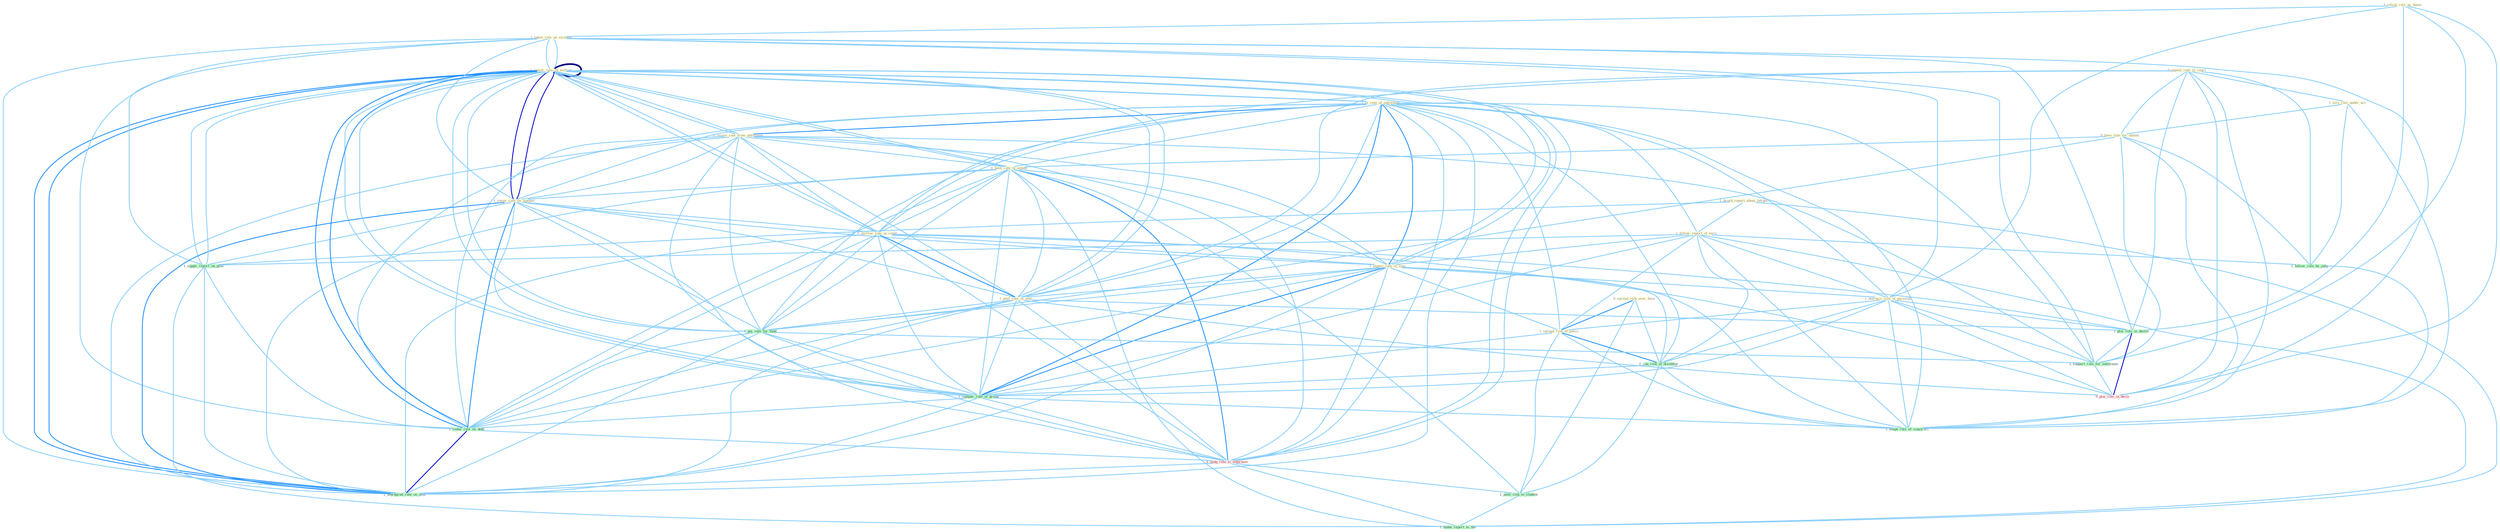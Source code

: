 Graph G{ 
    node
    [shape=polygon,style=filled,width=.5,height=.06,color="#BDFCC9",fixedsize=true,fontsize=4,
    fontcolor="#2f4f4f"];
    {node
    [color="#ffffe0", fontcolor="#8b7d6b"] "1_relish_role_as_home " "1_lower_rate_on_million " "1_brush_report_about_infight " "0_appeal_rule_in_court " "1_is_rate_of_entitynam " "1_issu_rule_under_act " "0_receiv_rate_from_entitynam " "0_have_rule_for_attend " "1_taken_role_on_strategi " "0_spread_risk_over_base " "0_have_rate_to_extent " "1_lower_rate_on_number " "1_follow_report_of_earn " "0_increas_rate_in_coupl " "1_expect_rate_of_loan " "1_downsiz_role_of_parastat " "1_spread_risk_of_polici " "1_post_rate_in_year "}
{node [color="#fff0f5", fontcolor="#b22222"] "0_nudg_rate_to_othernum " "0_plai_role_in_decis "}
edge [color="#B0E2FF"];

	"1_relish_role_as_home " -- "1_taken_role_on_strategi " [w="1", color="#87cefa" ];
	"1_relish_role_as_home " -- "1_downsiz_role_of_parastat " [w="1", color="#87cefa" ];
	"1_relish_role_as_home " -- "1_plai_role_in_declin " [w="1", color="#87cefa" ];
	"1_relish_role_as_home " -- "1_support_role_for_entitynam " [w="1", color="#87cefa" ];
	"1_relish_role_as_home " -- "0_plai_role_in_decis " [w="1", color="#87cefa" ];
	"1_lower_rate_on_million " -- "1_is_rate_of_entitynam " [w="1", color="#87cefa" ];
	"1_lower_rate_on_million " -- "0_receiv_rate_from_entitynam " [w="1", color="#87cefa" ];
	"1_lower_rate_on_million " -- "1_taken_role_on_strategi " [w="1", color="#87cefa" ];
	"1_lower_rate_on_million " -- "0_have_rate_to_extent " [w="1", color="#87cefa" ];
	"1_lower_rate_on_million " -- "1_lower_rate_on_number " [w="3", color="#0000cd" , len=0.6];
	"1_lower_rate_on_million " -- "0_increas_rate_in_coupl " [w="1", color="#87cefa" ];
	"1_lower_rate_on_million " -- "1_expect_rate_of_loan " [w="1", color="#87cefa" ];
	"1_lower_rate_on_million " -- "1_post_rate_in_year " [w="1", color="#87cefa" ];
	"1_lower_rate_on_million " -- "1_suppli_report_on_plan " [w="1", color="#87cefa" ];
	"1_lower_rate_on_million " -- "1_pai_rate_for_fund " [w="1", color="#87cefa" ];
	"1_lower_rate_on_million " -- "1_compar_rate_of_group " [w="1", color="#87cefa" ];
	"1_lower_rate_on_million " -- "1_reduc_rate_on_debt " [w="2", color="#1e90ff" , len=0.8];
	"1_lower_rate_on_million " -- "0_nudg_rate_to_othernum " [w="1", color="#87cefa" ];
	"1_lower_rate_on_million " -- "1_lower_rate_on_million " [w="4", style=bold, color="#000080", len=0.4];
	"1_lower_rate_on_million " -- "1_downgrad_rate_on_debt " [w="2", color="#1e90ff" , len=0.8];
	"1_brush_report_about_infight " -- "1_follow_report_of_earn " [w="1", color="#87cefa" ];
	"1_brush_report_about_infight " -- "1_suppli_report_on_plan " [w="1", color="#87cefa" ];
	"1_brush_report_about_infight " -- "1_make_report_to_the " [w="1", color="#87cefa" ];
	"0_appeal_rule_in_court " -- "1_issu_rule_under_act " [w="1", color="#87cefa" ];
	"0_appeal_rule_in_court " -- "0_have_rule_for_attend " [w="1", color="#87cefa" ];
	"0_appeal_rule_in_court " -- "0_increas_rate_in_coupl " [w="1", color="#87cefa" ];
	"0_appeal_rule_in_court " -- "1_post_rate_in_year " [w="1", color="#87cefa" ];
	"0_appeal_rule_in_court " -- "1_plai_role_in_declin " [w="1", color="#87cefa" ];
	"0_appeal_rule_in_court " -- "1_follow_rule_by_judg " [w="1", color="#87cefa" ];
	"0_appeal_rule_in_court " -- "0_plai_role_in_decis " [w="1", color="#87cefa" ];
	"0_appeal_rule_in_court " -- "1_adopt_rule_of_construct " [w="1", color="#87cefa" ];
	"1_is_rate_of_entitynam " -- "0_receiv_rate_from_entitynam " [w="2", color="#1e90ff" , len=0.8];
	"1_is_rate_of_entitynam " -- "0_have_rate_to_extent " [w="1", color="#87cefa" ];
	"1_is_rate_of_entitynam " -- "1_lower_rate_on_number " [w="1", color="#87cefa" ];
	"1_is_rate_of_entitynam " -- "1_follow_report_of_earn " [w="1", color="#87cefa" ];
	"1_is_rate_of_entitynam " -- "0_increas_rate_in_coupl " [w="1", color="#87cefa" ];
	"1_is_rate_of_entitynam " -- "1_expect_rate_of_loan " [w="2", color="#1e90ff" , len=0.8];
	"1_is_rate_of_entitynam " -- "1_downsiz_role_of_parastat " [w="1", color="#87cefa" ];
	"1_is_rate_of_entitynam " -- "1_spread_risk_of_polici " [w="1", color="#87cefa" ];
	"1_is_rate_of_entitynam " -- "1_post_rate_in_year " [w="1", color="#87cefa" ];
	"1_is_rate_of_entitynam " -- "1_run_risk_of_disintegr " [w="1", color="#87cefa" ];
	"1_is_rate_of_entitynam " -- "1_pai_rate_for_fund " [w="1", color="#87cefa" ];
	"1_is_rate_of_entitynam " -- "1_compar_rate_of_group " [w="2", color="#1e90ff" , len=0.8];
	"1_is_rate_of_entitynam " -- "1_reduc_rate_on_debt " [w="1", color="#87cefa" ];
	"1_is_rate_of_entitynam " -- "0_nudg_rate_to_othernum " [w="1", color="#87cefa" ];
	"1_is_rate_of_entitynam " -- "1_support_role_for_entitynam " [w="1", color="#87cefa" ];
	"1_is_rate_of_entitynam " -- "1_adopt_rule_of_construct " [w="1", color="#87cefa" ];
	"1_is_rate_of_entitynam " -- "1_lower_rate_on_million " [w="1", color="#87cefa" ];
	"1_is_rate_of_entitynam " -- "1_downgrad_rate_on_debt " [w="1", color="#87cefa" ];
	"1_issu_rule_under_act " -- "0_have_rule_for_attend " [w="1", color="#87cefa" ];
	"1_issu_rule_under_act " -- "1_follow_rule_by_judg " [w="1", color="#87cefa" ];
	"1_issu_rule_under_act " -- "1_adopt_rule_of_construct " [w="1", color="#87cefa" ];
	"0_receiv_rate_from_entitynam " -- "0_have_rate_to_extent " [w="1", color="#87cefa" ];
	"0_receiv_rate_from_entitynam " -- "1_lower_rate_on_number " [w="1", color="#87cefa" ];
	"0_receiv_rate_from_entitynam " -- "0_increas_rate_in_coupl " [w="1", color="#87cefa" ];
	"0_receiv_rate_from_entitynam " -- "1_expect_rate_of_loan " [w="1", color="#87cefa" ];
	"0_receiv_rate_from_entitynam " -- "1_post_rate_in_year " [w="1", color="#87cefa" ];
	"0_receiv_rate_from_entitynam " -- "1_pai_rate_for_fund " [w="1", color="#87cefa" ];
	"0_receiv_rate_from_entitynam " -- "1_compar_rate_of_group " [w="1", color="#87cefa" ];
	"0_receiv_rate_from_entitynam " -- "1_reduc_rate_on_debt " [w="1", color="#87cefa" ];
	"0_receiv_rate_from_entitynam " -- "0_nudg_rate_to_othernum " [w="1", color="#87cefa" ];
	"0_receiv_rate_from_entitynam " -- "1_support_role_for_entitynam " [w="1", color="#87cefa" ];
	"0_receiv_rate_from_entitynam " -- "1_lower_rate_on_million " [w="1", color="#87cefa" ];
	"0_receiv_rate_from_entitynam " -- "1_downgrad_rate_on_debt " [w="1", color="#87cefa" ];
	"0_have_rule_for_attend " -- "0_have_rate_to_extent " [w="1", color="#87cefa" ];
	"0_have_rule_for_attend " -- "1_pai_rate_for_fund " [w="1", color="#87cefa" ];
	"0_have_rule_for_attend " -- "1_follow_rule_by_judg " [w="1", color="#87cefa" ];
	"0_have_rule_for_attend " -- "1_support_role_for_entitynam " [w="1", color="#87cefa" ];
	"0_have_rule_for_attend " -- "1_adopt_rule_of_construct " [w="1", color="#87cefa" ];
	"1_taken_role_on_strategi " -- "1_lower_rate_on_number " [w="1", color="#87cefa" ];
	"1_taken_role_on_strategi " -- "1_downsiz_role_of_parastat " [w="1", color="#87cefa" ];
	"1_taken_role_on_strategi " -- "1_plai_role_in_declin " [w="1", color="#87cefa" ];
	"1_taken_role_on_strategi " -- "1_suppli_report_on_plan " [w="1", color="#87cefa" ];
	"1_taken_role_on_strategi " -- "1_reduc_rate_on_debt " [w="1", color="#87cefa" ];
	"1_taken_role_on_strategi " -- "1_support_role_for_entitynam " [w="1", color="#87cefa" ];
	"1_taken_role_on_strategi " -- "0_plai_role_in_decis " [w="1", color="#87cefa" ];
	"1_taken_role_on_strategi " -- "1_lower_rate_on_million " [w="1", color="#87cefa" ];
	"1_taken_role_on_strategi " -- "1_downgrad_rate_on_debt " [w="1", color="#87cefa" ];
	"0_spread_risk_over_base " -- "1_spread_risk_of_polici " [w="2", color="#1e90ff" , len=0.8];
	"0_spread_risk_over_base " -- "1_run_risk_of_disintegr " [w="1", color="#87cefa" ];
	"0_spread_risk_over_base " -- "1_pose_risk_to_student " [w="1", color="#87cefa" ];
	"0_have_rate_to_extent " -- "1_lower_rate_on_number " [w="1", color="#87cefa" ];
	"0_have_rate_to_extent " -- "0_increas_rate_in_coupl " [w="1", color="#87cefa" ];
	"0_have_rate_to_extent " -- "1_expect_rate_of_loan " [w="1", color="#87cefa" ];
	"0_have_rate_to_extent " -- "1_post_rate_in_year " [w="1", color="#87cefa" ];
	"0_have_rate_to_extent " -- "1_pai_rate_for_fund " [w="1", color="#87cefa" ];
	"0_have_rate_to_extent " -- "1_compar_rate_of_group " [w="1", color="#87cefa" ];
	"0_have_rate_to_extent " -- "1_reduc_rate_on_debt " [w="1", color="#87cefa" ];
	"0_have_rate_to_extent " -- "0_nudg_rate_to_othernum " [w="2", color="#1e90ff" , len=0.8];
	"0_have_rate_to_extent " -- "1_pose_risk_to_student " [w="1", color="#87cefa" ];
	"0_have_rate_to_extent " -- "1_lower_rate_on_million " [w="1", color="#87cefa" ];
	"0_have_rate_to_extent " -- "1_downgrad_rate_on_debt " [w="1", color="#87cefa" ];
	"0_have_rate_to_extent " -- "1_make_report_to_the " [w="1", color="#87cefa" ];
	"1_lower_rate_on_number " -- "0_increas_rate_in_coupl " [w="1", color="#87cefa" ];
	"1_lower_rate_on_number " -- "1_expect_rate_of_loan " [w="1", color="#87cefa" ];
	"1_lower_rate_on_number " -- "1_post_rate_in_year " [w="1", color="#87cefa" ];
	"1_lower_rate_on_number " -- "1_suppli_report_on_plan " [w="1", color="#87cefa" ];
	"1_lower_rate_on_number " -- "1_pai_rate_for_fund " [w="1", color="#87cefa" ];
	"1_lower_rate_on_number " -- "1_compar_rate_of_group " [w="1", color="#87cefa" ];
	"1_lower_rate_on_number " -- "1_reduc_rate_on_debt " [w="2", color="#1e90ff" , len=0.8];
	"1_lower_rate_on_number " -- "0_nudg_rate_to_othernum " [w="1", color="#87cefa" ];
	"1_lower_rate_on_number " -- "1_lower_rate_on_million " [w="3", color="#0000cd" , len=0.6];
	"1_lower_rate_on_number " -- "1_downgrad_rate_on_debt " [w="2", color="#1e90ff" , len=0.8];
	"1_follow_report_of_earn " -- "1_expect_rate_of_loan " [w="1", color="#87cefa" ];
	"1_follow_report_of_earn " -- "1_downsiz_role_of_parastat " [w="1", color="#87cefa" ];
	"1_follow_report_of_earn " -- "1_spread_risk_of_polici " [w="1", color="#87cefa" ];
	"1_follow_report_of_earn " -- "1_run_risk_of_disintegr " [w="1", color="#87cefa" ];
	"1_follow_report_of_earn " -- "1_suppli_report_on_plan " [w="1", color="#87cefa" ];
	"1_follow_report_of_earn " -- "1_follow_rule_by_judg " [w="1", color="#87cefa" ];
	"1_follow_report_of_earn " -- "1_compar_rate_of_group " [w="1", color="#87cefa" ];
	"1_follow_report_of_earn " -- "1_adopt_rule_of_construct " [w="1", color="#87cefa" ];
	"1_follow_report_of_earn " -- "1_make_report_to_the " [w="1", color="#87cefa" ];
	"0_increas_rate_in_coupl " -- "1_expect_rate_of_loan " [w="1", color="#87cefa" ];
	"0_increas_rate_in_coupl " -- "1_post_rate_in_year " [w="2", color="#1e90ff" , len=0.8];
	"0_increas_rate_in_coupl " -- "1_plai_role_in_declin " [w="1", color="#87cefa" ];
	"0_increas_rate_in_coupl " -- "1_pai_rate_for_fund " [w="1", color="#87cefa" ];
	"0_increas_rate_in_coupl " -- "1_compar_rate_of_group " [w="1", color="#87cefa" ];
	"0_increas_rate_in_coupl " -- "1_reduc_rate_on_debt " [w="1", color="#87cefa" ];
	"0_increas_rate_in_coupl " -- "0_nudg_rate_to_othernum " [w="1", color="#87cefa" ];
	"0_increas_rate_in_coupl " -- "0_plai_role_in_decis " [w="1", color="#87cefa" ];
	"0_increas_rate_in_coupl " -- "1_lower_rate_on_million " [w="1", color="#87cefa" ];
	"0_increas_rate_in_coupl " -- "1_downgrad_rate_on_debt " [w="1", color="#87cefa" ];
	"1_expect_rate_of_loan " -- "1_downsiz_role_of_parastat " [w="1", color="#87cefa" ];
	"1_expect_rate_of_loan " -- "1_spread_risk_of_polici " [w="1", color="#87cefa" ];
	"1_expect_rate_of_loan " -- "1_post_rate_in_year " [w="1", color="#87cefa" ];
	"1_expect_rate_of_loan " -- "1_run_risk_of_disintegr " [w="1", color="#87cefa" ];
	"1_expect_rate_of_loan " -- "1_pai_rate_for_fund " [w="1", color="#87cefa" ];
	"1_expect_rate_of_loan " -- "1_compar_rate_of_group " [w="2", color="#1e90ff" , len=0.8];
	"1_expect_rate_of_loan " -- "1_reduc_rate_on_debt " [w="1", color="#87cefa" ];
	"1_expect_rate_of_loan " -- "0_nudg_rate_to_othernum " [w="1", color="#87cefa" ];
	"1_expect_rate_of_loan " -- "1_adopt_rule_of_construct " [w="1", color="#87cefa" ];
	"1_expect_rate_of_loan " -- "1_lower_rate_on_million " [w="1", color="#87cefa" ];
	"1_expect_rate_of_loan " -- "1_downgrad_rate_on_debt " [w="1", color="#87cefa" ];
	"1_downsiz_role_of_parastat " -- "1_spread_risk_of_polici " [w="1", color="#87cefa" ];
	"1_downsiz_role_of_parastat " -- "1_run_risk_of_disintegr " [w="1", color="#87cefa" ];
	"1_downsiz_role_of_parastat " -- "1_plai_role_in_declin " [w="1", color="#87cefa" ];
	"1_downsiz_role_of_parastat " -- "1_compar_rate_of_group " [w="1", color="#87cefa" ];
	"1_downsiz_role_of_parastat " -- "1_support_role_for_entitynam " [w="1", color="#87cefa" ];
	"1_downsiz_role_of_parastat " -- "0_plai_role_in_decis " [w="1", color="#87cefa" ];
	"1_downsiz_role_of_parastat " -- "1_adopt_rule_of_construct " [w="1", color="#87cefa" ];
	"1_spread_risk_of_polici " -- "1_run_risk_of_disintegr " [w="2", color="#1e90ff" , len=0.8];
	"1_spread_risk_of_polici " -- "1_compar_rate_of_group " [w="1", color="#87cefa" ];
	"1_spread_risk_of_polici " -- "1_pose_risk_to_student " [w="1", color="#87cefa" ];
	"1_spread_risk_of_polici " -- "1_adopt_rule_of_construct " [w="1", color="#87cefa" ];
	"1_post_rate_in_year " -- "1_plai_role_in_declin " [w="1", color="#87cefa" ];
	"1_post_rate_in_year " -- "1_pai_rate_for_fund " [w="1", color="#87cefa" ];
	"1_post_rate_in_year " -- "1_compar_rate_of_group " [w="1", color="#87cefa" ];
	"1_post_rate_in_year " -- "1_reduc_rate_on_debt " [w="1", color="#87cefa" ];
	"1_post_rate_in_year " -- "0_nudg_rate_to_othernum " [w="1", color="#87cefa" ];
	"1_post_rate_in_year " -- "0_plai_role_in_decis " [w="1", color="#87cefa" ];
	"1_post_rate_in_year " -- "1_lower_rate_on_million " [w="1", color="#87cefa" ];
	"1_post_rate_in_year " -- "1_downgrad_rate_on_debt " [w="1", color="#87cefa" ];
	"1_run_risk_of_disintegr " -- "1_compar_rate_of_group " [w="1", color="#87cefa" ];
	"1_run_risk_of_disintegr " -- "1_pose_risk_to_student " [w="1", color="#87cefa" ];
	"1_run_risk_of_disintegr " -- "1_adopt_rule_of_construct " [w="1", color="#87cefa" ];
	"1_plai_role_in_declin " -- "1_support_role_for_entitynam " [w="1", color="#87cefa" ];
	"1_plai_role_in_declin " -- "0_plai_role_in_decis " [w="3", color="#0000cd" , len=0.6];
	"1_suppli_report_on_plan " -- "1_reduc_rate_on_debt " [w="1", color="#87cefa" ];
	"1_suppli_report_on_plan " -- "1_lower_rate_on_million " [w="1", color="#87cefa" ];
	"1_suppli_report_on_plan " -- "1_downgrad_rate_on_debt " [w="1", color="#87cefa" ];
	"1_suppli_report_on_plan " -- "1_make_report_to_the " [w="1", color="#87cefa" ];
	"1_pai_rate_for_fund " -- "1_compar_rate_of_group " [w="1", color="#87cefa" ];
	"1_pai_rate_for_fund " -- "1_reduc_rate_on_debt " [w="1", color="#87cefa" ];
	"1_pai_rate_for_fund " -- "0_nudg_rate_to_othernum " [w="1", color="#87cefa" ];
	"1_pai_rate_for_fund " -- "1_support_role_for_entitynam " [w="1", color="#87cefa" ];
	"1_pai_rate_for_fund " -- "1_lower_rate_on_million " [w="1", color="#87cefa" ];
	"1_pai_rate_for_fund " -- "1_downgrad_rate_on_debt " [w="1", color="#87cefa" ];
	"1_follow_rule_by_judg " -- "1_adopt_rule_of_construct " [w="1", color="#87cefa" ];
	"1_compar_rate_of_group " -- "1_reduc_rate_on_debt " [w="1", color="#87cefa" ];
	"1_compar_rate_of_group " -- "0_nudg_rate_to_othernum " [w="1", color="#87cefa" ];
	"1_compar_rate_of_group " -- "1_adopt_rule_of_construct " [w="1", color="#87cefa" ];
	"1_compar_rate_of_group " -- "1_lower_rate_on_million " [w="1", color="#87cefa" ];
	"1_compar_rate_of_group " -- "1_downgrad_rate_on_debt " [w="1", color="#87cefa" ];
	"1_reduc_rate_on_debt " -- "0_nudg_rate_to_othernum " [w="1", color="#87cefa" ];
	"1_reduc_rate_on_debt " -- "1_lower_rate_on_million " [w="2", color="#1e90ff" , len=0.8];
	"1_reduc_rate_on_debt " -- "1_downgrad_rate_on_debt " [w="3", color="#0000cd" , len=0.6];
	"0_nudg_rate_to_othernum " -- "1_pose_risk_to_student " [w="1", color="#87cefa" ];
	"0_nudg_rate_to_othernum " -- "1_lower_rate_on_million " [w="1", color="#87cefa" ];
	"0_nudg_rate_to_othernum " -- "1_downgrad_rate_on_debt " [w="1", color="#87cefa" ];
	"0_nudg_rate_to_othernum " -- "1_make_report_to_the " [w="1", color="#87cefa" ];
	"1_support_role_for_entitynam " -- "0_plai_role_in_decis " [w="1", color="#87cefa" ];
	"1_pose_risk_to_student " -- "1_make_report_to_the " [w="1", color="#87cefa" ];
	"1_lower_rate_on_million " -- "1_downgrad_rate_on_debt " [w="2", color="#1e90ff" , len=0.8];
}